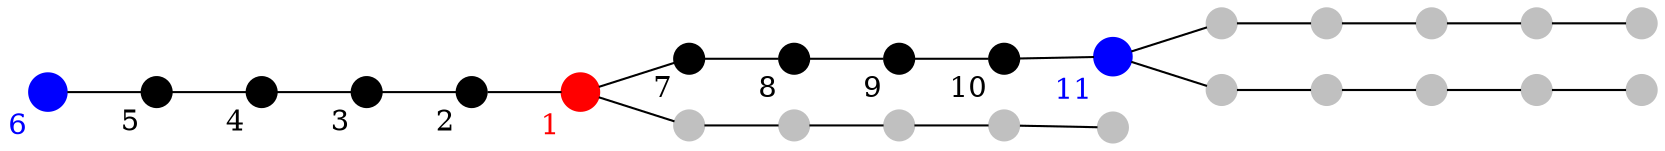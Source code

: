 Digraph G{
    node [shape=point, fontcolor=Black, color=Black, width=0.2]; // use box for everything
    edge [arrowhead=none, splines=false];
    forcelabels=true;

    N0   [xlabel="1", color=Red, fontcolor=Red, width=0.25]
    s1_4 [xlabel="2"]
    s1_3 [xlabel="3"]
    s1_2 [xlabel="4"]
    s1_1 [xlabel="5"]

    N1   [xlabel="6", color=Blue, fontcolor=Blue, width=0.25]

    s2_1 [xlabel="7"]
    s2_2 [xlabel="8"]
    s2_3 [xlabel="9"]
    s2_4 [xlabel="10"]

    N2   [xlabel="11", color=Blue, fontcolor=Blue, width=0.25]
    node [shape=point, fontcolor=Black, color=gray, width=0.2]; // use box for everything

    s3_1
    s3_2
    s3_3
    s3_4

    N3

    s4_1
    s4_2
    s4_3
    s4_4

    N4

    s5_1
    s5_2
    s5_3
    s5_4

    N5

    rankdir=LR;
    //N1 -> N0
    N1 -> s1_1
    s1_1 -> s1_2
    s1_2 -> s1_3
    s1_3 -> s1_4
    s1_4 -> N0
    //N0 -> N2
    N0 -> s2_1
    s2_1 -> s2_2
    s2_2 -> s2_3
    s2_3 -> s2_4
    s2_4 -> N2
    //N2 -> N3
    N2 -> s3_1
    s3_1 -> s3_2
    s3_2 -> s3_3
    s3_3 -> s3_4
    s3_4 -> N3
    //N2 -> N4
    N2 -> s4_1
    s4_1 -> s4_2
    s4_2 -> s4_3
    s4_3 -> s4_4
    s4_4 -> N4
    //N0 -> N5
    N0 -> s5_1
    s5_1 -> s5_2
    s5_2 -> s5_3
    s5_3 -> s5_4
    s5_4 -> N5
}

